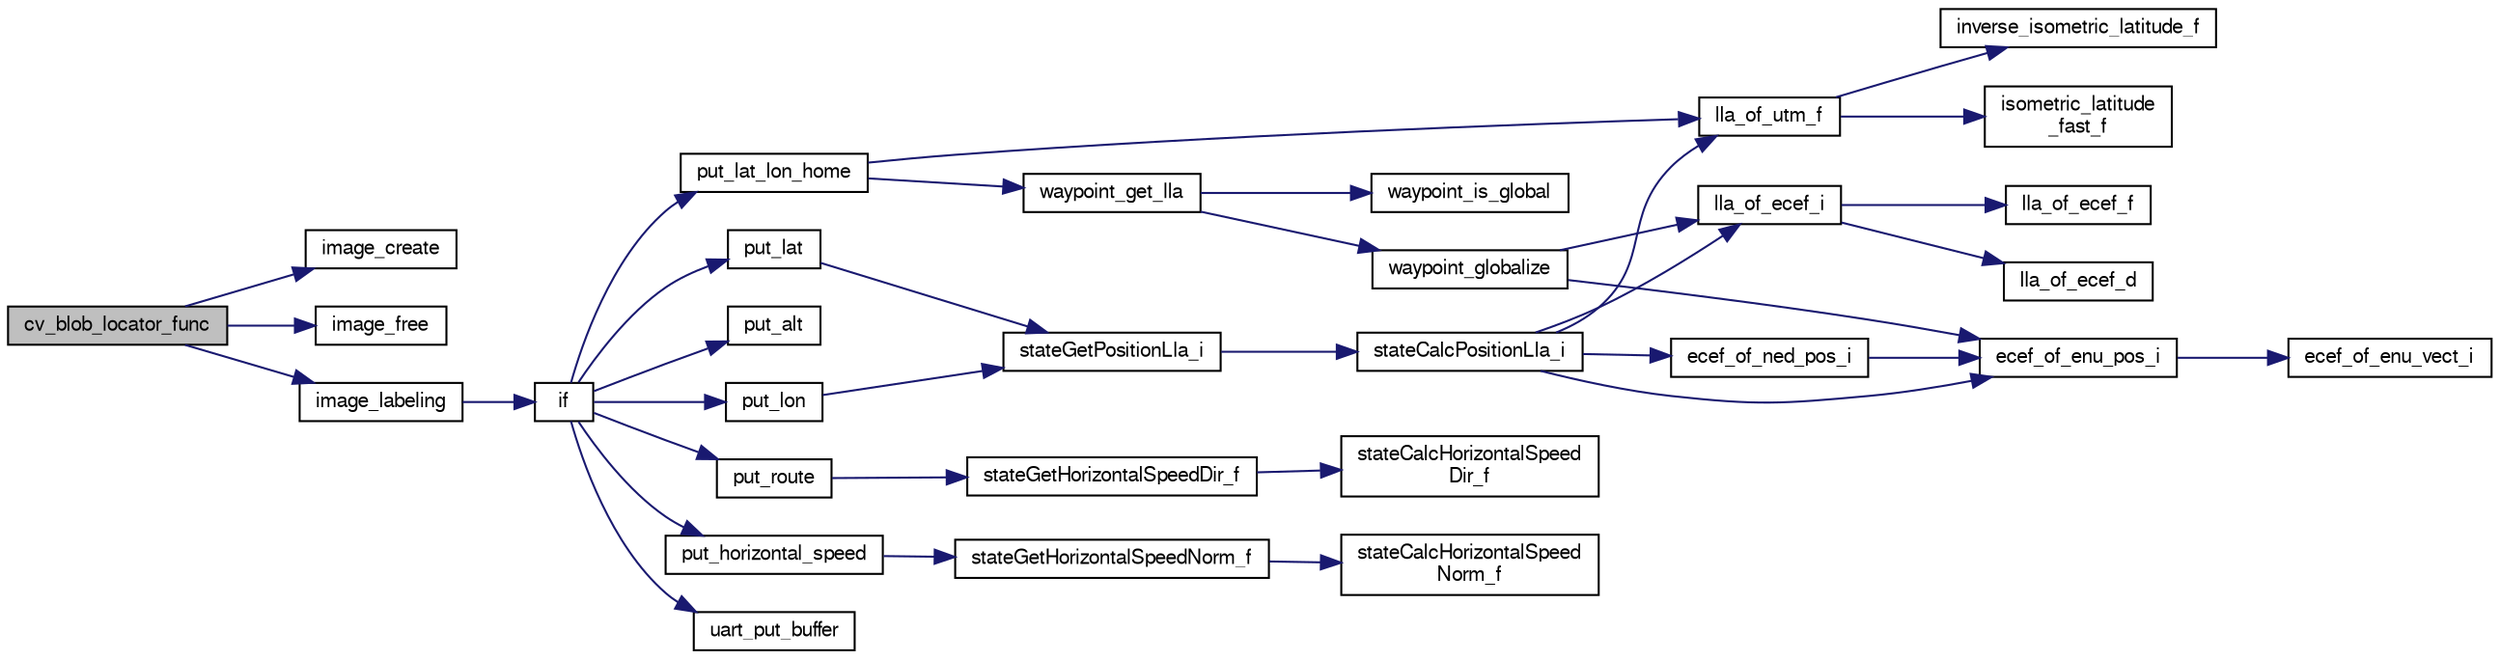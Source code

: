digraph "cv_blob_locator_func"
{
  edge [fontname="FreeSans",fontsize="10",labelfontname="FreeSans",labelfontsize="10"];
  node [fontname="FreeSans",fontsize="10",shape=record];
  rankdir="LR";
  Node1 [label="cv_blob_locator_func",height=0.2,width=0.4,color="black", fillcolor="grey75", style="filled", fontcolor="black"];
  Node1 -> Node2 [color="midnightblue",fontsize="10",style="solid",fontname="FreeSans"];
  Node2 [label="image_create",height=0.2,width=0.4,color="black", fillcolor="white", style="filled",URL="$image_8c.html#ab5cc0250c461b9d2f043e4884f6b9a53",tooltip="Create a new image. "];
  Node1 -> Node3 [color="midnightblue",fontsize="10",style="solid",fontname="FreeSans"];
  Node3 [label="image_free",height=0.2,width=0.4,color="black", fillcolor="white", style="filled",URL="$image_8c.html#aa09d6434519478ba26eab12a96d600ba",tooltip="Free the image. "];
  Node1 -> Node4 [color="midnightblue",fontsize="10",style="solid",fontname="FreeSans"];
  Node4 [label="image_labeling",height=0.2,width=0.4,color="black", fillcolor="white", style="filled",URL="$blob__finder_8c.html#a4394ddcfee7f3a3c1ff870b038b2883b"];
  Node4 -> Node5 [color="midnightblue",fontsize="10",style="solid",fontname="FreeSans"];
  Node5 [label="if",height=0.2,width=0.4,color="black", fillcolor="white", style="filled",URL="$e__identification__fr_8c.html#a92cffae21318c1d983c63f3afa2a8d87"];
  Node5 -> Node6 [color="midnightblue",fontsize="10",style="solid",fontname="FreeSans"];
  Node6 [label="put_lat",height=0.2,width=0.4,color="black", fillcolor="white", style="filled",URL="$e__identification__fr_8c.html#abe4d49e345383266eb45de2d01dc9998"];
  Node6 -> Node7 [color="midnightblue",fontsize="10",style="solid",fontname="FreeSans"];
  Node7 [label="stateGetPositionLla_i",height=0.2,width=0.4,color="black", fillcolor="white", style="filled",URL="$group__state__position.html#ga99473409b740a26c0e2b9a5bd8e9defb",tooltip="Get position in LLA coordinates (int). "];
  Node7 -> Node8 [color="midnightblue",fontsize="10",style="solid",fontname="FreeSans"];
  Node8 [label="stateCalcPositionLla_i",height=0.2,width=0.4,color="black", fillcolor="white", style="filled",URL="$group__state__position.html#gad0fedf046f198eace06305e56fc7a0f8",tooltip="Calculate LLA (int) from any other available representation. "];
  Node8 -> Node9 [color="midnightblue",fontsize="10",style="solid",fontname="FreeSans"];
  Node9 [label="lla_of_ecef_i",height=0.2,width=0.4,color="black", fillcolor="white", style="filled",URL="$group__math__geodetic__int.html#gaea47a32071c2427f895fcb1df32c4e23",tooltip="Convert a ECEF to LLA. "];
  Node9 -> Node10 [color="midnightblue",fontsize="10",style="solid",fontname="FreeSans"];
  Node10 [label="lla_of_ecef_f",height=0.2,width=0.4,color="black", fillcolor="white", style="filled",URL="$pprz__geodetic__float_8c.html#adecd186d51b41b09f0cad928c0d2f68e"];
  Node9 -> Node11 [color="midnightblue",fontsize="10",style="solid",fontname="FreeSans"];
  Node11 [label="lla_of_ecef_d",height=0.2,width=0.4,color="black", fillcolor="white", style="filled",URL="$group__math__geodetic__double.html#ga9d3464ccabcd97db9fb4e1c7d25dfe16"];
  Node8 -> Node12 [color="midnightblue",fontsize="10",style="solid",fontname="FreeSans"];
  Node12 [label="lla_of_utm_f",height=0.2,width=0.4,color="black", fillcolor="white", style="filled",URL="$pprz__geodetic__float_8c.html#a30c2e47ec9a898079c04e8b08496b455"];
  Node12 -> Node13 [color="midnightblue",fontsize="10",style="solid",fontname="FreeSans"];
  Node13 [label="inverse_isometric_latitude_f",height=0.2,width=0.4,color="black", fillcolor="white", style="filled",URL="$pprz__geodetic__float_8c.html#a28b6e05c87f50f1e5290e36407095fb6"];
  Node12 -> Node14 [color="midnightblue",fontsize="10",style="solid",fontname="FreeSans"];
  Node14 [label="isometric_latitude\l_fast_f",height=0.2,width=0.4,color="black", fillcolor="white", style="filled",URL="$pprz__geodetic__float_8c.html#a21ea1b369f7d4abd984fb89c488dde24"];
  Node8 -> Node15 [color="midnightblue",fontsize="10",style="solid",fontname="FreeSans"];
  Node15 [label="ecef_of_ned_pos_i",height=0.2,width=0.4,color="black", fillcolor="white", style="filled",URL="$group__math__geodetic__int.html#gaf92579b72a2adb1aaac73fae89553fca",tooltip="Convert a local NED position to ECEF. "];
  Node15 -> Node16 [color="midnightblue",fontsize="10",style="solid",fontname="FreeSans"];
  Node16 [label="ecef_of_enu_pos_i",height=0.2,width=0.4,color="black", fillcolor="white", style="filled",URL="$group__math__geodetic__int.html#gaaeff7441301129ca712e828b9b4f474e",tooltip="Convert a local ENU position to ECEF. "];
  Node16 -> Node17 [color="midnightblue",fontsize="10",style="solid",fontname="FreeSans"];
  Node17 [label="ecef_of_enu_vect_i",height=0.2,width=0.4,color="black", fillcolor="white", style="filled",URL="$group__math__geodetic__int.html#gaabe6e63048c95afdffdd4a581dc5f2b8",tooltip="Rotate a vector from ENU to ECEF. "];
  Node8 -> Node16 [color="midnightblue",fontsize="10",style="solid",fontname="FreeSans"];
  Node5 -> Node18 [color="midnightblue",fontsize="10",style="solid",fontname="FreeSans"];
  Node18 [label="put_lon",height=0.2,width=0.4,color="black", fillcolor="white", style="filled",URL="$e__identification__fr_8c.html#a58d75f9f286ae788eb5a93131c69b9cf"];
  Node18 -> Node7 [color="midnightblue",fontsize="10",style="solid",fontname="FreeSans"];
  Node5 -> Node19 [color="midnightblue",fontsize="10",style="solid",fontname="FreeSans"];
  Node19 [label="put_alt",height=0.2,width=0.4,color="black", fillcolor="white", style="filled",URL="$e__identification__fr_8c.html#af46aee3f4ea5943261ce0a748645d5ab"];
  Node5 -> Node20 [color="midnightblue",fontsize="10",style="solid",fontname="FreeSans"];
  Node20 [label="put_lat_lon_home",height=0.2,width=0.4,color="black", fillcolor="white", style="filled",URL="$e__identification__fr_8c.html#ab86f66c5c2a551aabe930fff3a5120d3"];
  Node20 -> Node12 [color="midnightblue",fontsize="10",style="solid",fontname="FreeSans"];
  Node20 -> Node21 [color="midnightblue",fontsize="10",style="solid",fontname="FreeSans"];
  Node21 [label="waypoint_get_lla",height=0.2,width=0.4,color="black", fillcolor="white", style="filled",URL="$subsystems_2navigation_2waypoints_8c.html#a2ed9112b04893275873729d03176f490",tooltip="Get LLA coordinates of waypoint. "];
  Node21 -> Node22 [color="midnightblue",fontsize="10",style="solid",fontname="FreeSans"];
  Node22 [label="waypoint_is_global",height=0.2,width=0.4,color="black", fillcolor="white", style="filled",URL="$subsystems_2navigation_2waypoints_8c.html#a4f584367219ec09db0e1df24c85e7a1b"];
  Node21 -> Node23 [color="midnightblue",fontsize="10",style="solid",fontname="FreeSans"];
  Node23 [label="waypoint_globalize",height=0.2,width=0.4,color="black", fillcolor="white", style="filled",URL="$subsystems_2navigation_2waypoints_8c.html#a10acece8582506367e9e9df3694bf31b",tooltip="update global LLA coordinates from its ENU coordinates "];
  Node23 -> Node16 [color="midnightblue",fontsize="10",style="solid",fontname="FreeSans"];
  Node23 -> Node9 [color="midnightblue",fontsize="10",style="solid",fontname="FreeSans"];
  Node5 -> Node24 [color="midnightblue",fontsize="10",style="solid",fontname="FreeSans"];
  Node24 [label="put_route",height=0.2,width=0.4,color="black", fillcolor="white", style="filled",URL="$e__identification__fr_8c.html#ad697ac22d1fafd997a6033c81aac40c9"];
  Node24 -> Node25 [color="midnightblue",fontsize="10",style="solid",fontname="FreeSans"];
  Node25 [label="stateGetHorizontalSpeedDir_f",height=0.2,width=0.4,color="black", fillcolor="white", style="filled",URL="$group__state__velocity.html#ga6f8b83126a235daea584aa9ce97f7fac",tooltip="Get dir of horizontal ground speed (float). "];
  Node25 -> Node26 [color="midnightblue",fontsize="10",style="solid",fontname="FreeSans"];
  Node26 [label="stateCalcHorizontalSpeed\lDir_f",height=0.2,width=0.4,color="black", fillcolor="white", style="filled",URL="$group__state__velocity.html#gad9b7b6ea39d5a4ee3e824f97204c4bb5"];
  Node5 -> Node27 [color="midnightblue",fontsize="10",style="solid",fontname="FreeSans"];
  Node27 [label="put_horizontal_speed",height=0.2,width=0.4,color="black", fillcolor="white", style="filled",URL="$e__identification__fr_8c.html#ad38b113b8c749a0ad70f3226ce4be6c8"];
  Node27 -> Node28 [color="midnightblue",fontsize="10",style="solid",fontname="FreeSans"];
  Node28 [label="stateGetHorizontalSpeedNorm_f",height=0.2,width=0.4,color="black", fillcolor="white", style="filled",URL="$group__state__velocity.html#ga1396b84069296dc0353f25281a472c08",tooltip="Get norm of horizontal ground speed (float). "];
  Node28 -> Node29 [color="midnightblue",fontsize="10",style="solid",fontname="FreeSans"];
  Node29 [label="stateCalcHorizontalSpeed\lNorm_f",height=0.2,width=0.4,color="black", fillcolor="white", style="filled",URL="$group__state__velocity.html#ga990849172b82f2e3bc1ab9da2395c9c4"];
  Node5 -> Node30 [color="midnightblue",fontsize="10",style="solid",fontname="FreeSans"];
  Node30 [label="uart_put_buffer",height=0.2,width=0.4,color="black", fillcolor="white", style="filled",URL="$chibios_2mcu__periph_2uart__arch_8c.html#aafe5af02ef8bf915fcd76d39896174a3",tooltip="Uart transmit buffer implementation. "];
}
